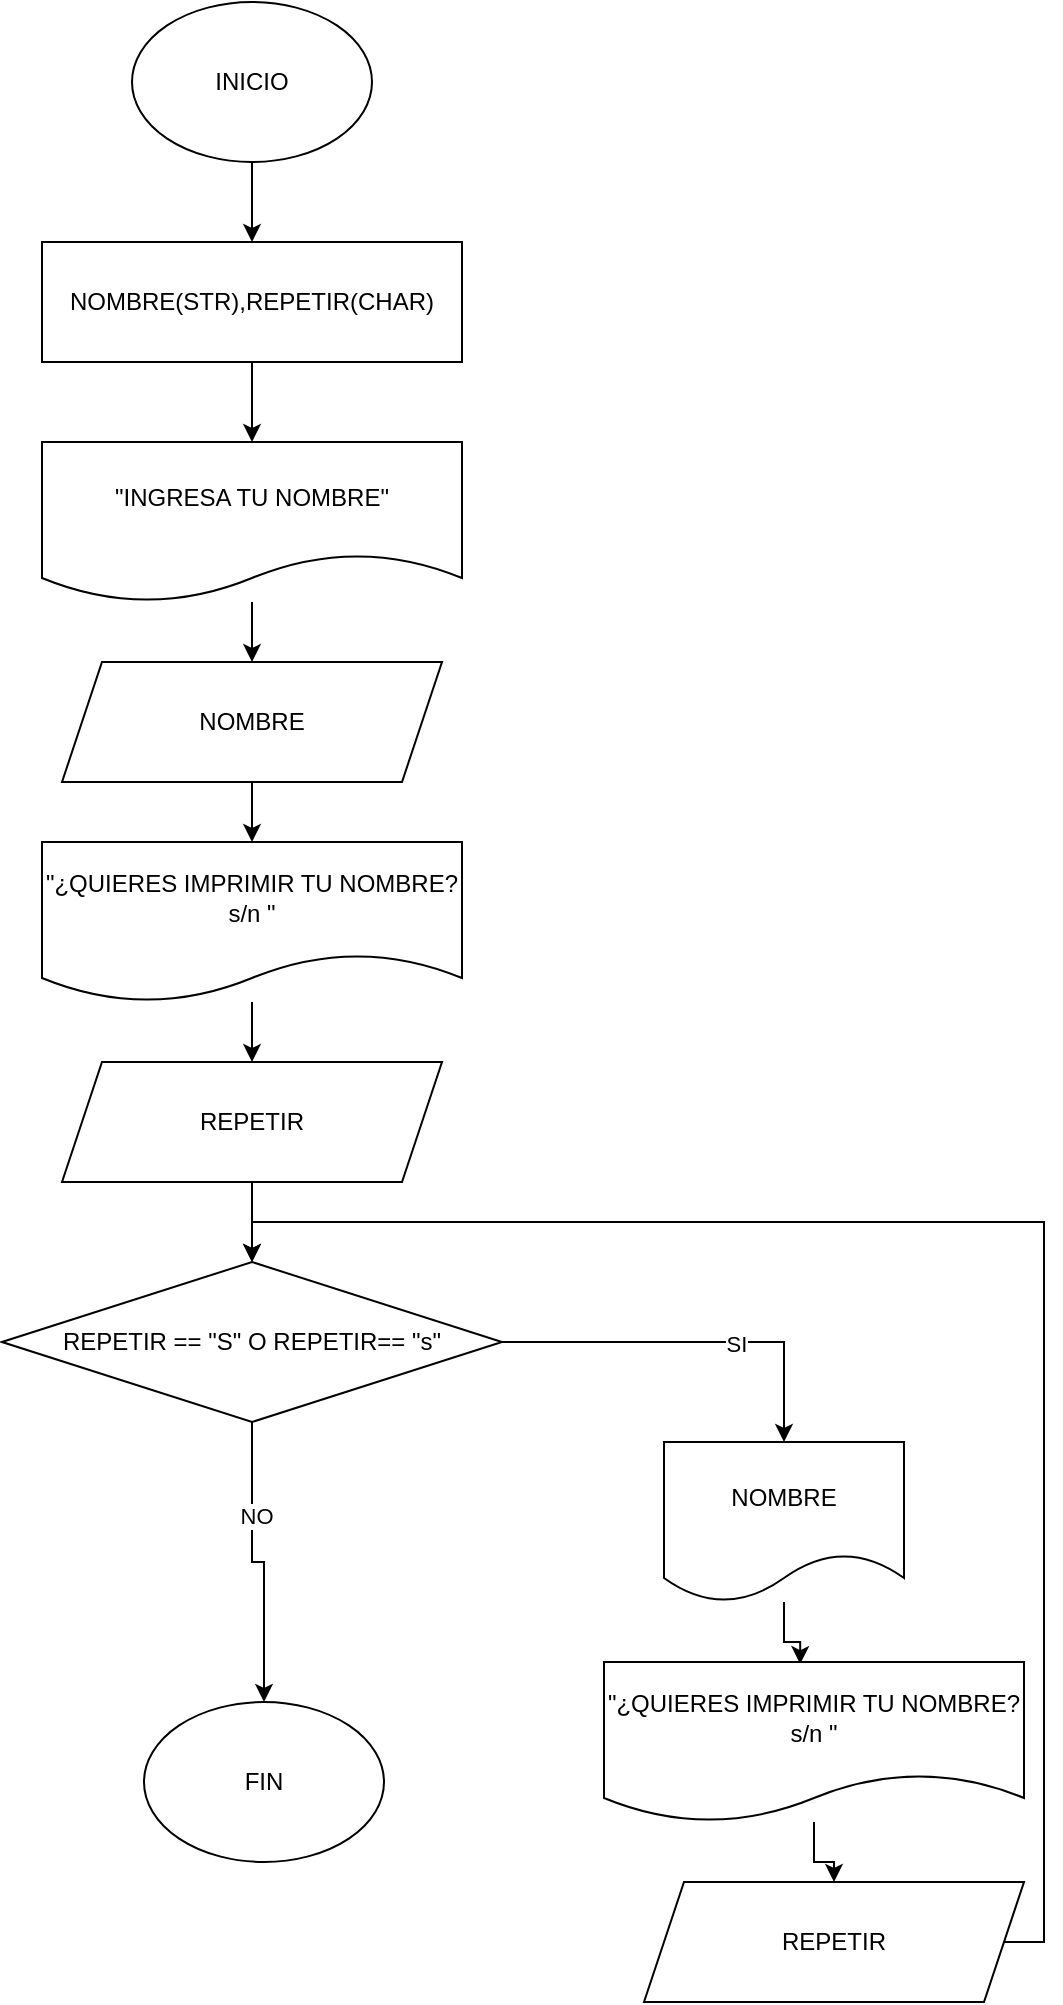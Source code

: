 <mxfile version="20.2.7" type="github"><diagram id="UevLwRzd0bDbymaD479K" name="Página-1"><mxGraphModel dx="700" dy="784" grid="1" gridSize="10" guides="1" tooltips="1" connect="1" arrows="1" fold="1" page="1" pageScale="1" pageWidth="827" pageHeight="1169" math="0" shadow="0"><root><mxCell id="0"/><mxCell id="1" parent="0"/><mxCell id="JJaLRn6izNLrX1N3as0M-3" value="" style="edgeStyle=orthogonalEdgeStyle;rounded=0;orthogonalLoop=1;jettySize=auto;html=1;" edge="1" parent="1" source="JJaLRn6izNLrX1N3as0M-1" target="JJaLRn6izNLrX1N3as0M-2"><mxGeometry relative="1" as="geometry"/></mxCell><mxCell id="JJaLRn6izNLrX1N3as0M-1" value="INICIO" style="ellipse;whiteSpace=wrap;html=1;" vertex="1" parent="1"><mxGeometry x="354" y="30" width="120" height="80" as="geometry"/></mxCell><mxCell id="JJaLRn6izNLrX1N3as0M-5" style="edgeStyle=orthogonalEdgeStyle;rounded=0;orthogonalLoop=1;jettySize=auto;html=1;entryX=0.5;entryY=0;entryDx=0;entryDy=0;" edge="1" parent="1" source="JJaLRn6izNLrX1N3as0M-2" target="JJaLRn6izNLrX1N3as0M-4"><mxGeometry relative="1" as="geometry"/></mxCell><mxCell id="JJaLRn6izNLrX1N3as0M-2" value="NOMBRE(STR),REPETIR(CHAR)" style="rounded=0;whiteSpace=wrap;html=1;" vertex="1" parent="1"><mxGeometry x="309" y="150" width="210" height="60" as="geometry"/></mxCell><mxCell id="JJaLRn6izNLrX1N3as0M-7" style="edgeStyle=orthogonalEdgeStyle;rounded=0;orthogonalLoop=1;jettySize=auto;html=1;" edge="1" parent="1" source="JJaLRn6izNLrX1N3as0M-4" target="JJaLRn6izNLrX1N3as0M-6"><mxGeometry relative="1" as="geometry"/></mxCell><mxCell id="JJaLRn6izNLrX1N3as0M-4" value="&quot;INGRESA TU NOMBRE&quot;" style="shape=document;whiteSpace=wrap;html=1;boundedLbl=1;" vertex="1" parent="1"><mxGeometry x="309" y="250" width="210" height="80" as="geometry"/></mxCell><mxCell id="JJaLRn6izNLrX1N3as0M-9" value="" style="edgeStyle=orthogonalEdgeStyle;rounded=0;orthogonalLoop=1;jettySize=auto;html=1;" edge="1" parent="1" source="JJaLRn6izNLrX1N3as0M-6" target="JJaLRn6izNLrX1N3as0M-8"><mxGeometry relative="1" as="geometry"/></mxCell><mxCell id="JJaLRn6izNLrX1N3as0M-6" value="NOMBRE" style="shape=parallelogram;perimeter=parallelogramPerimeter;whiteSpace=wrap;html=1;fixedSize=1;" vertex="1" parent="1"><mxGeometry x="319" y="360" width="190" height="60" as="geometry"/></mxCell><mxCell id="JJaLRn6izNLrX1N3as0M-11" value="" style="edgeStyle=orthogonalEdgeStyle;rounded=0;orthogonalLoop=1;jettySize=auto;html=1;" edge="1" parent="1" source="JJaLRn6izNLrX1N3as0M-8" target="JJaLRn6izNLrX1N3as0M-10"><mxGeometry relative="1" as="geometry"/></mxCell><mxCell id="JJaLRn6izNLrX1N3as0M-8" value="&quot;¿QUIERES IMPRIMIR TU NOMBRE? s/n &quot;" style="shape=document;whiteSpace=wrap;html=1;boundedLbl=1;" vertex="1" parent="1"><mxGeometry x="309" y="450" width="210" height="80" as="geometry"/></mxCell><mxCell id="JJaLRn6izNLrX1N3as0M-13" value="" style="edgeStyle=orthogonalEdgeStyle;rounded=0;orthogonalLoop=1;jettySize=auto;html=1;" edge="1" parent="1" source="JJaLRn6izNLrX1N3as0M-10" target="JJaLRn6izNLrX1N3as0M-12"><mxGeometry relative="1" as="geometry"/></mxCell><mxCell id="JJaLRn6izNLrX1N3as0M-10" value="REPETIR" style="shape=parallelogram;perimeter=parallelogramPerimeter;whiteSpace=wrap;html=1;fixedSize=1;" vertex="1" parent="1"><mxGeometry x="319" y="560" width="190" height="60" as="geometry"/></mxCell><mxCell id="JJaLRn6izNLrX1N3as0M-15" style="edgeStyle=orthogonalEdgeStyle;rounded=0;orthogonalLoop=1;jettySize=auto;html=1;entryX=0.5;entryY=0;entryDx=0;entryDy=0;" edge="1" parent="1" source="JJaLRn6izNLrX1N3as0M-12" target="JJaLRn6izNLrX1N3as0M-14"><mxGeometry relative="1" as="geometry"/></mxCell><mxCell id="JJaLRn6izNLrX1N3as0M-16" value="SI" style="edgeLabel;html=1;align=center;verticalAlign=middle;resizable=0;points=[];" vertex="1" connectable="0" parent="JJaLRn6izNLrX1N3as0M-15"><mxGeometry x="0.223" y="-1" relative="1" as="geometry"><mxPoint as="offset"/></mxGeometry></mxCell><mxCell id="JJaLRn6izNLrX1N3as0M-24" style="edgeStyle=orthogonalEdgeStyle;rounded=0;orthogonalLoop=1;jettySize=auto;html=1;entryX=0.5;entryY=0;entryDx=0;entryDy=0;" edge="1" parent="1" source="JJaLRn6izNLrX1N3as0M-12" target="JJaLRn6izNLrX1N3as0M-18"><mxGeometry relative="1" as="geometry"/></mxCell><mxCell id="JJaLRn6izNLrX1N3as0M-25" value="NO" style="edgeLabel;html=1;align=center;verticalAlign=middle;resizable=0;points=[];" vertex="1" connectable="0" parent="JJaLRn6izNLrX1N3as0M-24"><mxGeometry x="-0.362" y="2" relative="1" as="geometry"><mxPoint as="offset"/></mxGeometry></mxCell><mxCell id="JJaLRn6izNLrX1N3as0M-12" value="REPETIR == &quot;S&quot; O REPETIR== &quot;s&quot;" style="rhombus;whiteSpace=wrap;html=1;" vertex="1" parent="1"><mxGeometry x="289" y="660" width="250" height="80" as="geometry"/></mxCell><mxCell id="JJaLRn6izNLrX1N3as0M-20" style="edgeStyle=orthogonalEdgeStyle;rounded=0;orthogonalLoop=1;jettySize=auto;html=1;entryX=0.467;entryY=0.013;entryDx=0;entryDy=0;entryPerimeter=0;" edge="1" parent="1" source="JJaLRn6izNLrX1N3as0M-14" target="JJaLRn6izNLrX1N3as0M-19"><mxGeometry relative="1" as="geometry"/></mxCell><mxCell id="JJaLRn6izNLrX1N3as0M-14" value="NOMBRE" style="shape=document;whiteSpace=wrap;html=1;boundedLbl=1;" vertex="1" parent="1"><mxGeometry x="620" y="750" width="120" height="80" as="geometry"/></mxCell><mxCell id="JJaLRn6izNLrX1N3as0M-18" value="FIN" style="ellipse;whiteSpace=wrap;html=1;" vertex="1" parent="1"><mxGeometry x="360" y="880" width="120" height="80" as="geometry"/></mxCell><mxCell id="JJaLRn6izNLrX1N3as0M-22" style="edgeStyle=orthogonalEdgeStyle;rounded=0;orthogonalLoop=1;jettySize=auto;html=1;" edge="1" parent="1" source="JJaLRn6izNLrX1N3as0M-19" target="JJaLRn6izNLrX1N3as0M-21"><mxGeometry relative="1" as="geometry"/></mxCell><mxCell id="JJaLRn6izNLrX1N3as0M-19" value="&quot;¿QUIERES IMPRIMIR TU NOMBRE? s/n &quot;" style="shape=document;whiteSpace=wrap;html=1;boundedLbl=1;" vertex="1" parent="1"><mxGeometry x="590" y="860" width="210" height="80" as="geometry"/></mxCell><mxCell id="JJaLRn6izNLrX1N3as0M-23" style="edgeStyle=orthogonalEdgeStyle;rounded=0;orthogonalLoop=1;jettySize=auto;html=1;entryX=0.5;entryY=0;entryDx=0;entryDy=0;" edge="1" parent="1" source="JJaLRn6izNLrX1N3as0M-21" target="JJaLRn6izNLrX1N3as0M-12"><mxGeometry relative="1" as="geometry"><Array as="points"><mxPoint x="810" y="1000"/><mxPoint x="810" y="640"/><mxPoint x="414" y="640"/></Array></mxGeometry></mxCell><mxCell id="JJaLRn6izNLrX1N3as0M-21" value="REPETIR" style="shape=parallelogram;perimeter=parallelogramPerimeter;whiteSpace=wrap;html=1;fixedSize=1;" vertex="1" parent="1"><mxGeometry x="610" y="970" width="190" height="60" as="geometry"/></mxCell></root></mxGraphModel></diagram></mxfile>